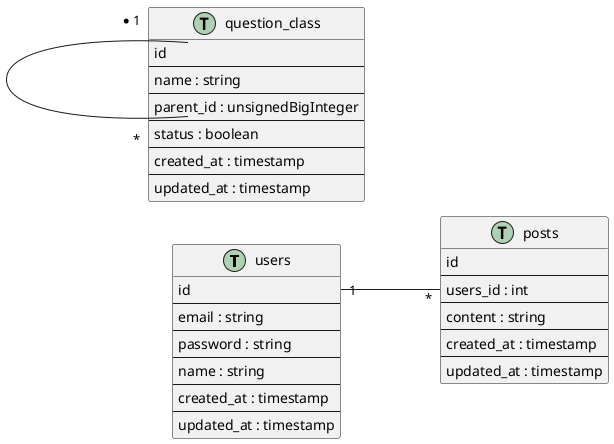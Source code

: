 @startuml
left to right direction
class users << (T,#ADD1B2) >>{
    id
    --
    email : string
    --
    password : string
    --
    name : string
    --
    created_at : timestamp
    --
    updated_at : timestamp
}
class posts << (T,#ADD1B2) >>{
    id
    --
    users_id : int
    --
    content : string
    --
    created_at : timestamp
    --
    updated_at : timestamp
}
class question_class << (T,#ADD1B2) >>{
    id
    --
    name : string
    --
    parent_id : unsignedBigInteger
    --
    status : boolean
    --
    created_at : timestamp
    --
    updated_at : timestamp
}
users::id “1” -- “*" posts::users_id
question_class::id “*1” -- “*" question_class::parent_id
@enduml
